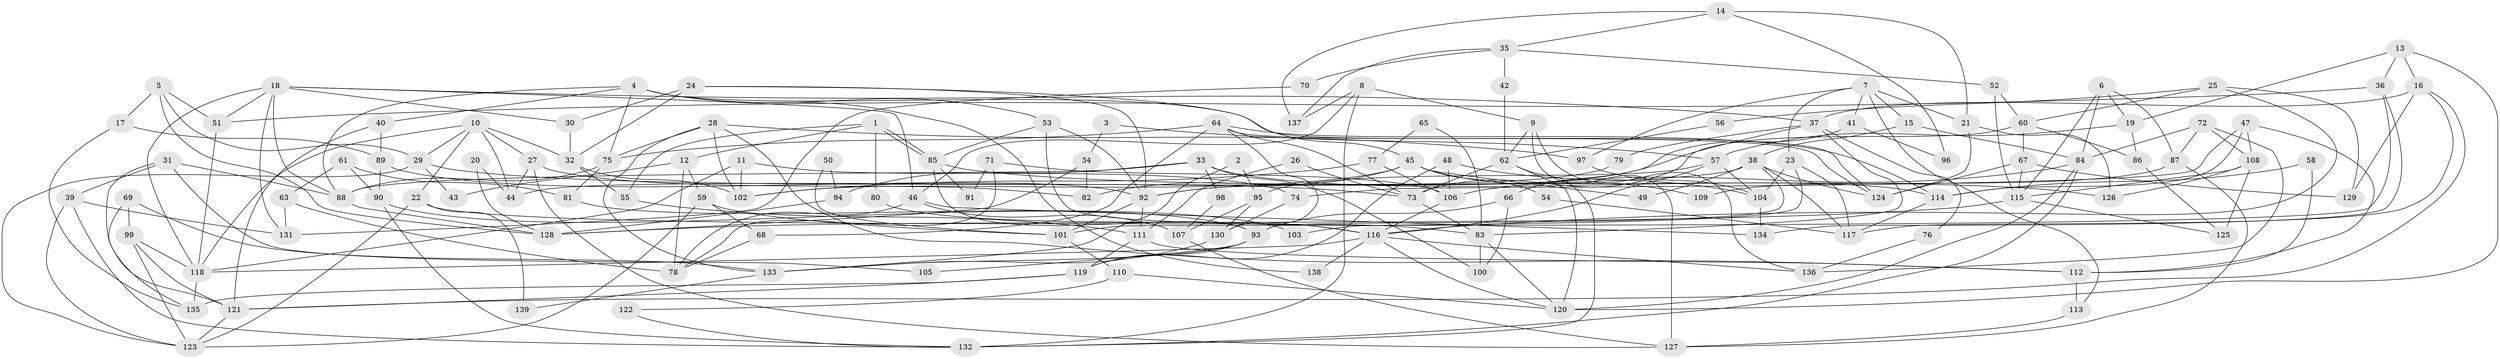 // coarse degree distribution, {15: 0.047619047619047616, 12: 0.023809523809523808, 7: 0.14285714285714285, 6: 0.19047619047619047, 11: 0.023809523809523808, 21: 0.023809523809523808, 4: 0.07142857142857142, 9: 0.047619047619047616, 10: 0.023809523809523808, 8: 0.11904761904761904, 3: 0.09523809523809523, 5: 0.14285714285714285, 14: 0.023809523809523808, 2: 0.023809523809523808}
// Generated by graph-tools (version 1.1) at 2025/51/03/04/25 22:51:10]
// undirected, 139 vertices, 278 edges
graph export_dot {
  node [color=gray90,style=filled];
  1;
  2;
  3;
  4;
  5;
  6;
  7;
  8;
  9;
  10;
  11;
  12;
  13;
  14;
  15;
  16;
  17;
  18;
  19;
  20;
  21;
  22;
  23;
  24;
  25;
  26;
  27;
  28;
  29;
  30;
  31;
  32;
  33;
  34;
  35;
  36;
  37;
  38;
  39;
  40;
  41;
  42;
  43;
  44;
  45;
  46;
  47;
  48;
  49;
  50;
  51;
  52;
  53;
  54;
  55;
  56;
  57;
  58;
  59;
  60;
  61;
  62;
  63;
  64;
  65;
  66;
  67;
  68;
  69;
  70;
  71;
  72;
  73;
  74;
  75;
  76;
  77;
  78;
  79;
  80;
  81;
  82;
  83;
  84;
  85;
  86;
  87;
  88;
  89;
  90;
  91;
  92;
  93;
  94;
  95;
  96;
  97;
  98;
  99;
  100;
  101;
  102;
  103;
  104;
  105;
  106;
  107;
  108;
  109;
  110;
  111;
  112;
  113;
  114;
  115;
  116;
  117;
  118;
  119;
  120;
  121;
  122;
  123;
  124;
  125;
  126;
  127;
  128;
  129;
  130;
  131;
  132;
  133;
  134;
  135;
  136;
  137;
  138;
  139;
  1 -- 55;
  1 -- 85;
  1 -- 85;
  1 -- 12;
  1 -- 80;
  2 -- 133;
  2 -- 95;
  3 -- 34;
  3 -- 57;
  4 -- 53;
  4 -- 124;
  4 -- 40;
  4 -- 75;
  4 -- 88;
  4 -- 138;
  5 -- 17;
  5 -- 51;
  5 -- 29;
  5 -- 128;
  6 -- 115;
  6 -- 84;
  6 -- 19;
  6 -- 87;
  7 -- 15;
  7 -- 97;
  7 -- 21;
  7 -- 23;
  7 -- 41;
  7 -- 113;
  8 -- 46;
  8 -- 9;
  8 -- 132;
  8 -- 137;
  9 -- 136;
  9 -- 62;
  9 -- 127;
  10 -- 44;
  10 -- 29;
  10 -- 22;
  10 -- 27;
  10 -- 32;
  10 -- 118;
  11 -- 74;
  11 -- 118;
  11 -- 102;
  12 -- 78;
  12 -- 43;
  12 -- 59;
  13 -- 36;
  13 -- 19;
  13 -- 16;
  13 -- 120;
  14 -- 35;
  14 -- 21;
  14 -- 96;
  14 -- 137;
  15 -- 84;
  15 -- 38;
  16 -- 37;
  16 -- 117;
  16 -- 121;
  16 -- 129;
  17 -- 89;
  17 -- 135;
  18 -- 88;
  18 -- 118;
  18 -- 30;
  18 -- 37;
  18 -- 46;
  18 -- 51;
  18 -- 131;
  19 -- 86;
  19 -- 57;
  20 -- 44;
  20 -- 128;
  21 -- 126;
  21 -- 124;
  22 -- 83;
  22 -- 123;
  22 -- 139;
  23 -- 117;
  23 -- 103;
  23 -- 104;
  24 -- 30;
  24 -- 32;
  24 -- 45;
  24 -- 92;
  25 -- 129;
  25 -- 116;
  25 -- 56;
  25 -- 60;
  26 -- 111;
  26 -- 73;
  27 -- 127;
  27 -- 44;
  27 -- 82;
  28 -- 75;
  28 -- 133;
  28 -- 97;
  28 -- 102;
  28 -- 112;
  29 -- 123;
  29 -- 43;
  29 -- 73;
  30 -- 32;
  31 -- 121;
  31 -- 88;
  31 -- 39;
  31 -- 105;
  32 -- 102;
  32 -- 55;
  33 -- 88;
  33 -- 114;
  33 -- 94;
  33 -- 98;
  33 -- 100;
  34 -- 82;
  34 -- 128;
  35 -- 52;
  35 -- 137;
  35 -- 42;
  35 -- 70;
  36 -- 101;
  36 -- 51;
  36 -- 134;
  37 -- 83;
  37 -- 66;
  37 -- 76;
  37 -- 79;
  38 -- 93;
  38 -- 117;
  38 -- 44;
  38 -- 49;
  38 -- 124;
  39 -- 123;
  39 -- 131;
  39 -- 132;
  40 -- 121;
  40 -- 89;
  41 -- 92;
  41 -- 96;
  42 -- 62;
  45 -- 102;
  45 -- 49;
  45 -- 54;
  45 -- 82;
  45 -- 109;
  46 -- 134;
  46 -- 78;
  46 -- 107;
  47 -- 108;
  47 -- 112;
  47 -- 74;
  47 -- 114;
  48 -- 104;
  48 -- 119;
  48 -- 106;
  50 -- 94;
  50 -- 101;
  51 -- 118;
  52 -- 60;
  52 -- 115;
  53 -- 85;
  53 -- 92;
  53 -- 116;
  54 -- 117;
  55 -- 111;
  56 -- 62;
  57 -- 116;
  57 -- 95;
  57 -- 104;
  58 -- 114;
  58 -- 112;
  59 -- 123;
  59 -- 68;
  59 -- 101;
  60 -- 73;
  60 -- 67;
  60 -- 86;
  61 -- 63;
  61 -- 90;
  61 -- 81;
  62 -- 132;
  62 -- 120;
  62 -- 73;
  63 -- 78;
  63 -- 131;
  64 -- 73;
  64 -- 124;
  64 -- 68;
  64 -- 75;
  64 -- 114;
  64 -- 130;
  65 -- 83;
  65 -- 77;
  66 -- 100;
  66 -- 93;
  67 -- 124;
  67 -- 115;
  67 -- 129;
  68 -- 78;
  69 -- 135;
  69 -- 99;
  69 -- 133;
  70 -- 131;
  71 -- 106;
  71 -- 78;
  71 -- 91;
  72 -- 84;
  72 -- 87;
  72 -- 108;
  72 -- 136;
  73 -- 83;
  74 -- 130;
  75 -- 81;
  75 -- 88;
  76 -- 136;
  77 -- 102;
  77 -- 106;
  79 -- 92;
  80 -- 116;
  81 -- 103;
  83 -- 120;
  83 -- 100;
  84 -- 132;
  84 -- 106;
  84 -- 120;
  85 -- 93;
  85 -- 91;
  85 -- 126;
  86 -- 125;
  87 -- 127;
  87 -- 109;
  88 -- 128;
  89 -- 90;
  89 -- 92;
  90 -- 93;
  90 -- 132;
  92 -- 101;
  92 -- 111;
  93 -- 133;
  93 -- 105;
  93 -- 119;
  94 -- 128;
  95 -- 107;
  95 -- 130;
  97 -- 104;
  98 -- 107;
  99 -- 123;
  99 -- 118;
  99 -- 121;
  101 -- 110;
  104 -- 134;
  106 -- 116;
  107 -- 127;
  108 -- 115;
  108 -- 125;
  108 -- 126;
  110 -- 120;
  110 -- 122;
  111 -- 119;
  111 -- 112;
  112 -- 113;
  113 -- 127;
  114 -- 117;
  115 -- 128;
  115 -- 125;
  116 -- 120;
  116 -- 118;
  116 -- 136;
  116 -- 138;
  118 -- 135;
  119 -- 121;
  119 -- 135;
  121 -- 123;
  122 -- 132;
  130 -- 133;
  133 -- 139;
}
